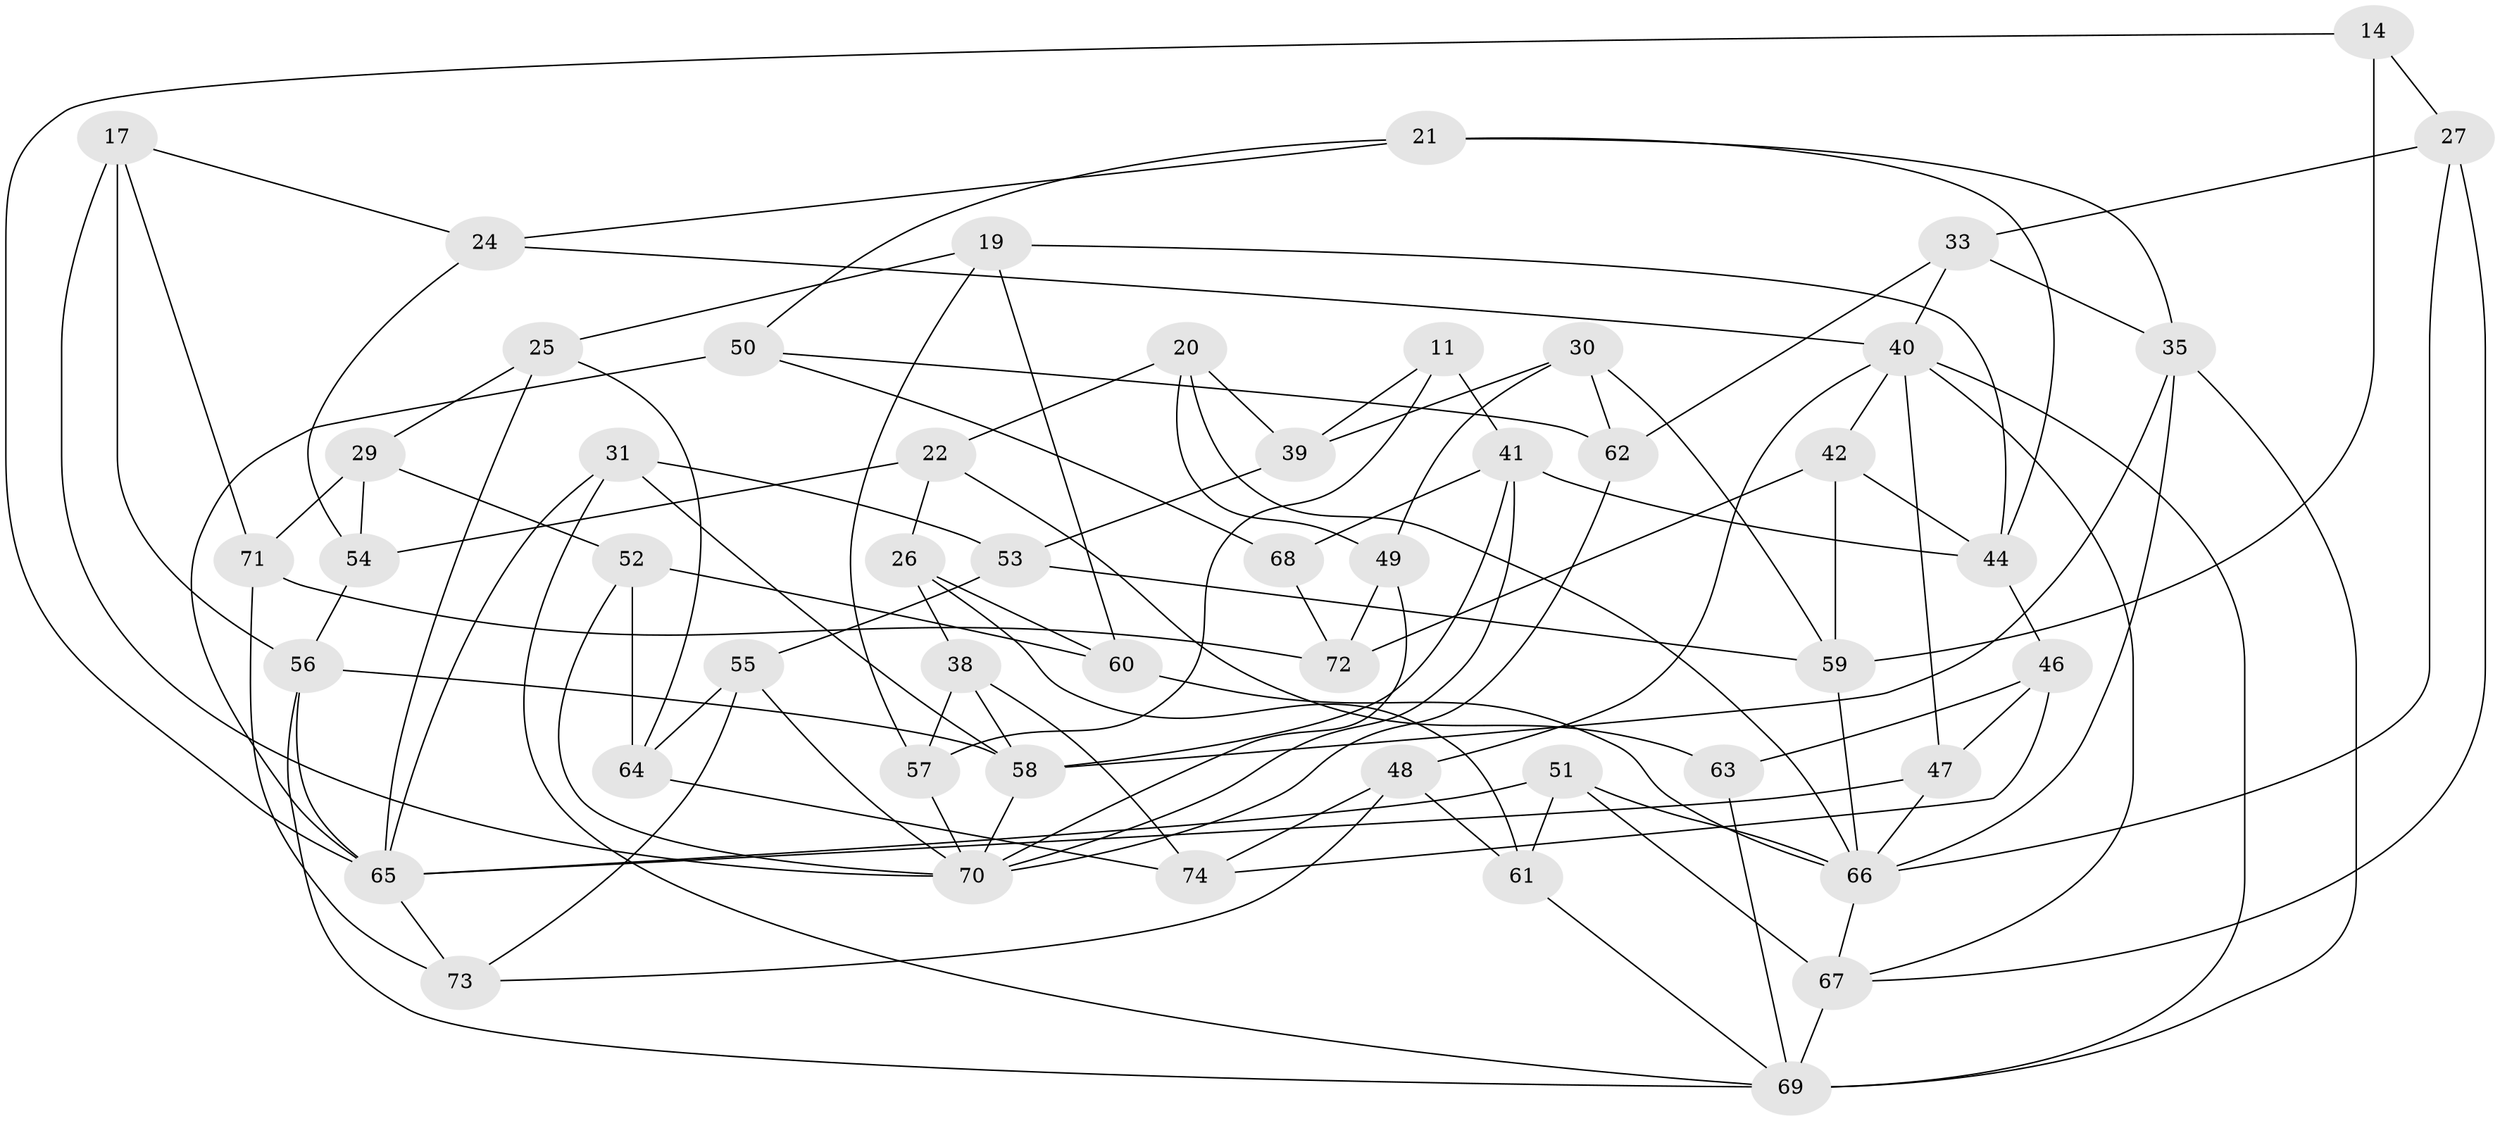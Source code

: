 // original degree distribution, {4: 1.0}
// Generated by graph-tools (version 1.1) at 2025/03/03/04/25 22:03:43]
// undirected, 51 vertices, 113 edges
graph export_dot {
graph [start="1"]
  node [color=gray90,style=filled];
  11;
  14;
  17 [super="+2"];
  19;
  20;
  21;
  22;
  24;
  25;
  26;
  27;
  29;
  30;
  31;
  33 [super="+13"];
  35 [super="+34"];
  38;
  39;
  40 [super="+5+8"];
  41 [super="+32"];
  42;
  44 [super="+28"];
  46 [super="+36"];
  47;
  48;
  49;
  50;
  51;
  52;
  53;
  54;
  55;
  56 [super="+1"];
  57;
  58 [super="+45+37"];
  59 [super="+3"];
  60;
  61;
  62;
  63;
  64;
  65 [super="+9+23"];
  66 [super="+6+16"];
  67 [super="+12"];
  68;
  69 [super="+43"];
  70 [super="+18"];
  71;
  72;
  73;
  74;
  11 -- 57;
  11 -- 41 [weight=2];
  11 -- 39;
  14 -- 27;
  14 -- 59 [weight=2];
  14 -- 65;
  17 -- 70 [weight=2];
  17 -- 24;
  17 -- 56 [weight=2];
  17 -- 71;
  19 -- 60;
  19 -- 57;
  19 -- 25;
  19 -- 44;
  20 -- 49;
  20 -- 39;
  20 -- 22;
  20 -- 66;
  21 -- 24;
  21 -- 44;
  21 -- 35;
  21 -- 50;
  22 -- 63;
  22 -- 26;
  22 -- 54;
  24 -- 40;
  24 -- 54;
  25 -- 29;
  25 -- 64;
  25 -- 65;
  26 -- 61;
  26 -- 38;
  26 -- 60;
  27 -- 33;
  27 -- 66;
  27 -- 67;
  29 -- 71;
  29 -- 54;
  29 -- 52;
  30 -- 59;
  30 -- 39;
  30 -- 49;
  30 -- 62;
  31 -- 53;
  31 -- 58;
  31 -- 69;
  31 -- 65;
  33 -- 40 [weight=2];
  33 -- 35 [weight=2];
  33 -- 62;
  35 -- 66;
  35 -- 58;
  35 -- 69;
  38 -- 57;
  38 -- 74;
  38 -- 58;
  39 -- 53;
  40 -- 47;
  40 -- 67;
  40 -- 48;
  40 -- 42;
  40 -- 69;
  41 -- 68 [weight=2];
  41 -- 58 [weight=2];
  41 -- 44;
  41 -- 70;
  42 -- 44;
  42 -- 72;
  42 -- 59;
  44 -- 46 [weight=2];
  46 -- 63 [weight=2];
  46 -- 47;
  46 -- 74;
  47 -- 66;
  47 -- 65;
  48 -- 73;
  48 -- 61;
  48 -- 74;
  49 -- 72;
  49 -- 70;
  50 -- 68;
  50 -- 62;
  50 -- 65;
  51 -- 61;
  51 -- 65;
  51 -- 66;
  51 -- 67;
  52 -- 60;
  52 -- 64;
  52 -- 70;
  53 -- 55;
  53 -- 59;
  54 -- 56;
  55 -- 73;
  55 -- 64;
  55 -- 70;
  56 -- 58;
  56 -- 65;
  56 -- 69;
  57 -- 70;
  58 -- 70 [weight=2];
  59 -- 66;
  60 -- 66;
  61 -- 69;
  62 -- 70;
  63 -- 69;
  64 -- 74;
  65 -- 73;
  66 -- 67;
  67 -- 69 [weight=2];
  68 -- 72;
  71 -- 73;
  71 -- 72;
}

